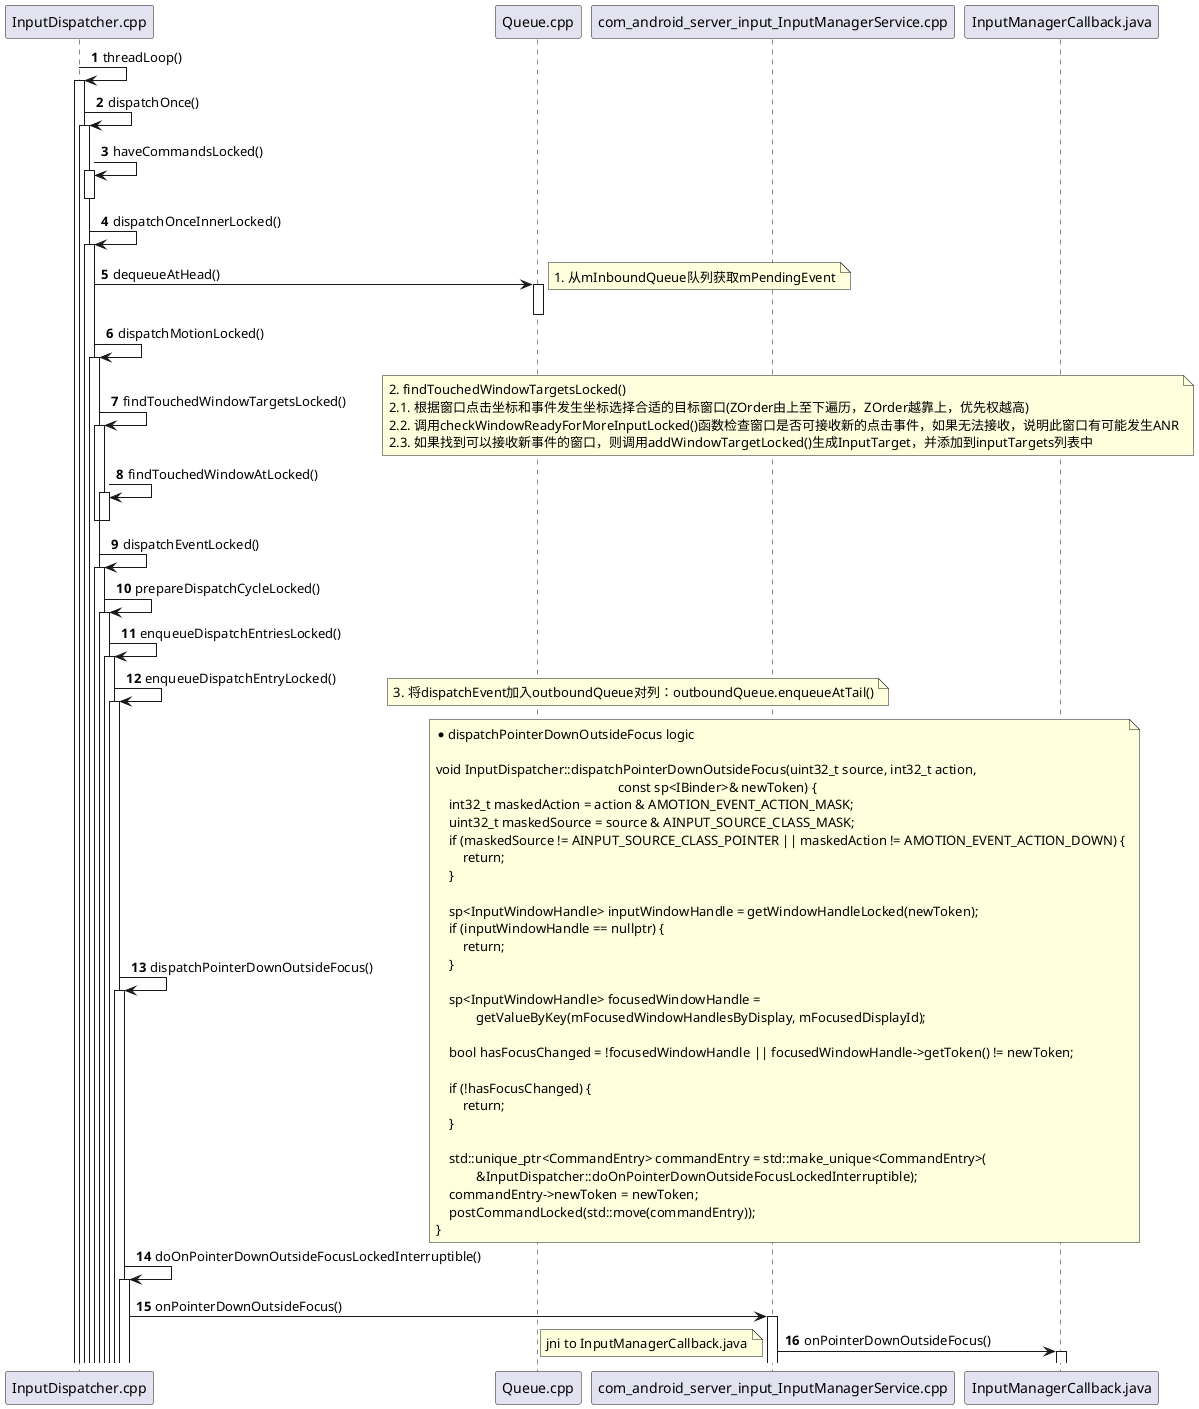@startuml
'https://plantuml.com/sequence-diagram

autonumber

InputDispatcher.cpp -> InputDispatcher.cpp: threadLoop()
activate InputDispatcher.cpp
InputDispatcher.cpp -> InputDispatcher.cpp: dispatchOnce()
activate InputDispatcher.cpp
InputDispatcher.cpp -> InputDispatcher.cpp: haveCommandsLocked()
activate InputDispatcher.cpp
deactivate InputDispatcher.cpp
InputDispatcher.cpp -> InputDispatcher.cpp: dispatchOnceInnerLocked()
activate InputDispatcher.cpp
InputDispatcher.cpp -> Queue.cpp: dequeueAtHead()
activate Queue.cpp
deactivate Queue.cpp
note right: 1. 从mInboundQueue队列获取mPendingEvent
InputDispatcher.cpp -> InputDispatcher.cpp: dispatchMotionLocked()
activate InputDispatcher.cpp
InputDispatcher.cpp -> InputDispatcher.cpp: findTouchedWindowTargetsLocked()
activate InputDispatcher.cpp
note right
2. findTouchedWindowTargetsLocked()
2.1. 根据窗口点击坐标和事件发生坐标选择合适的目标窗口(ZOrder由上至下遍历，ZOrder越靠上，优先权越高)
2.2. 调用checkWindowReadyForMoreInputLocked()函数检查窗口是否可接收新的点击事件，如果无法接收，说明此窗口有可能发生ANR
2.3. 如果找到可以接收新事件的窗口，则调用addWindowTargetLocked()生成InputTarget，并添加到inputTargets列表中
end note

InputDispatcher.cpp -> InputDispatcher.cpp: findTouchedWindowAtLocked()
activate InputDispatcher.cpp
deactivate InputDispatcher.cpp

deactivate InputDispatcher.cpp


InputDispatcher.cpp -> InputDispatcher.cpp: dispatchEventLocked()
activate InputDispatcher.cpp

InputDispatcher.cpp -> InputDispatcher.cpp: prepareDispatchCycleLocked()
activate InputDispatcher.cpp

InputDispatcher.cpp -> InputDispatcher.cpp: enqueueDispatchEntriesLocked()
activate InputDispatcher.cpp

InputDispatcher.cpp -> InputDispatcher.cpp: enqueueDispatchEntryLocked()
activate InputDispatcher.cpp
note right: 3. 将dispatchEvent加入outboundQueue对列：outboundQueue.enqueueAtTail()
InputDispatcher.cpp -> InputDispatcher.cpp: dispatchPointerDownOutsideFocus()
activate InputDispatcher.cpp
note right
* dispatchPointerDownOutsideFocus logic

void InputDispatcher::dispatchPointerDownOutsideFocus(uint32_t source, int32_t action,
                                                      const sp<IBinder>& newToken) {
    int32_t maskedAction = action & AMOTION_EVENT_ACTION_MASK;
    uint32_t maskedSource = source & AINPUT_SOURCE_CLASS_MASK;
    if (maskedSource != AINPUT_SOURCE_CLASS_POINTER || maskedAction != AMOTION_EVENT_ACTION_DOWN) {
        return;
    }

    sp<InputWindowHandle> inputWindowHandle = getWindowHandleLocked(newToken);
    if (inputWindowHandle == nullptr) {
        return;
    }

    sp<InputWindowHandle> focusedWindowHandle =
            getValueByKey(mFocusedWindowHandlesByDisplay, mFocusedDisplayId);

    bool hasFocusChanged = !focusedWindowHandle || focusedWindowHandle->getToken() != newToken;

    if (!hasFocusChanged) {
        return;
    }

    std::unique_ptr<CommandEntry> commandEntry = std::make_unique<CommandEntry>(
            &InputDispatcher::doOnPointerDownOutsideFocusLockedInterruptible);
    commandEntry->newToken = newToken;
    postCommandLocked(std::move(commandEntry));
}
end note
InputDispatcher.cpp -> InputDispatcher.cpp: doOnPointerDownOutsideFocusLockedInterruptible()
activate InputDispatcher.cpp

InputDispatcher.cpp -> com_android_server_input_InputManagerService.cpp: onPointerDownOutsideFocus()
activate com_android_server_input_InputManagerService.cpp
com_android_server_input_InputManagerService.cpp -> InputManagerCallback.java: onPointerDownOutsideFocus()
activate InputManagerCallback.java
note left
jni to InputManagerCallback.java
end note




@enduml

